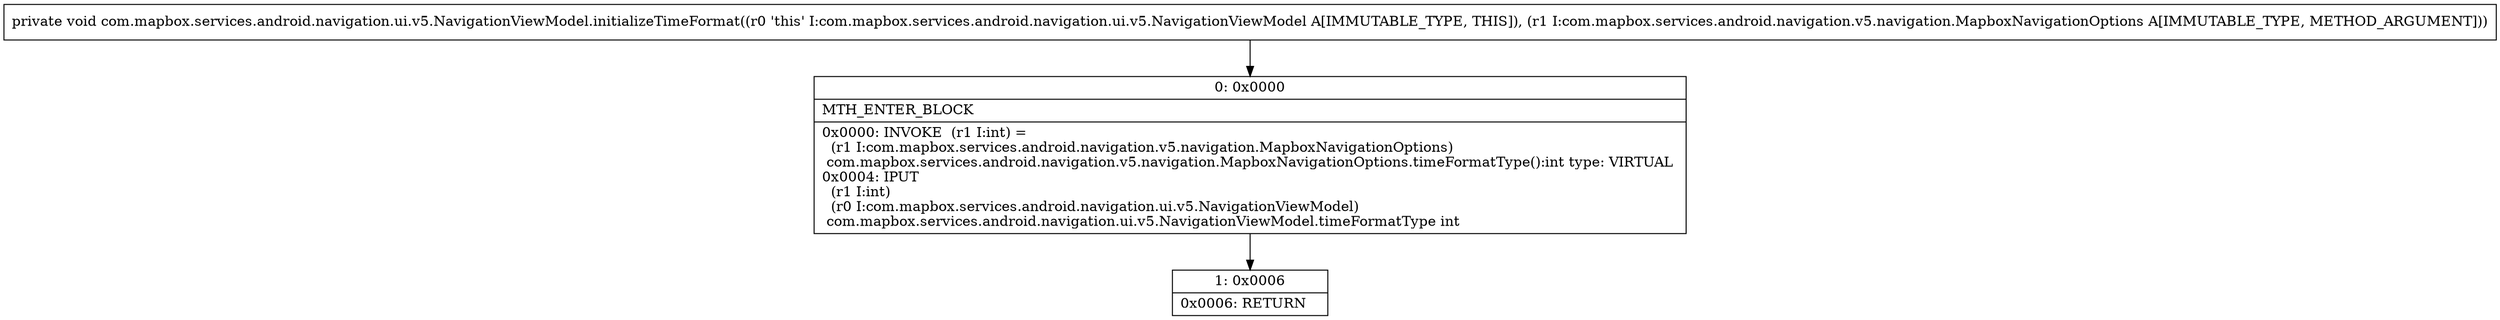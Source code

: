 digraph "CFG forcom.mapbox.services.android.navigation.ui.v5.NavigationViewModel.initializeTimeFormat(Lcom\/mapbox\/services\/android\/navigation\/v5\/navigation\/MapboxNavigationOptions;)V" {
Node_0 [shape=record,label="{0\:\ 0x0000|MTH_ENTER_BLOCK\l|0x0000: INVOKE  (r1 I:int) = \l  (r1 I:com.mapbox.services.android.navigation.v5.navigation.MapboxNavigationOptions)\l com.mapbox.services.android.navigation.v5.navigation.MapboxNavigationOptions.timeFormatType():int type: VIRTUAL \l0x0004: IPUT  \l  (r1 I:int)\l  (r0 I:com.mapbox.services.android.navigation.ui.v5.NavigationViewModel)\l com.mapbox.services.android.navigation.ui.v5.NavigationViewModel.timeFormatType int \l}"];
Node_1 [shape=record,label="{1\:\ 0x0006|0x0006: RETURN   \l}"];
MethodNode[shape=record,label="{private void com.mapbox.services.android.navigation.ui.v5.NavigationViewModel.initializeTimeFormat((r0 'this' I:com.mapbox.services.android.navigation.ui.v5.NavigationViewModel A[IMMUTABLE_TYPE, THIS]), (r1 I:com.mapbox.services.android.navigation.v5.navigation.MapboxNavigationOptions A[IMMUTABLE_TYPE, METHOD_ARGUMENT])) }"];
MethodNode -> Node_0;
Node_0 -> Node_1;
}

